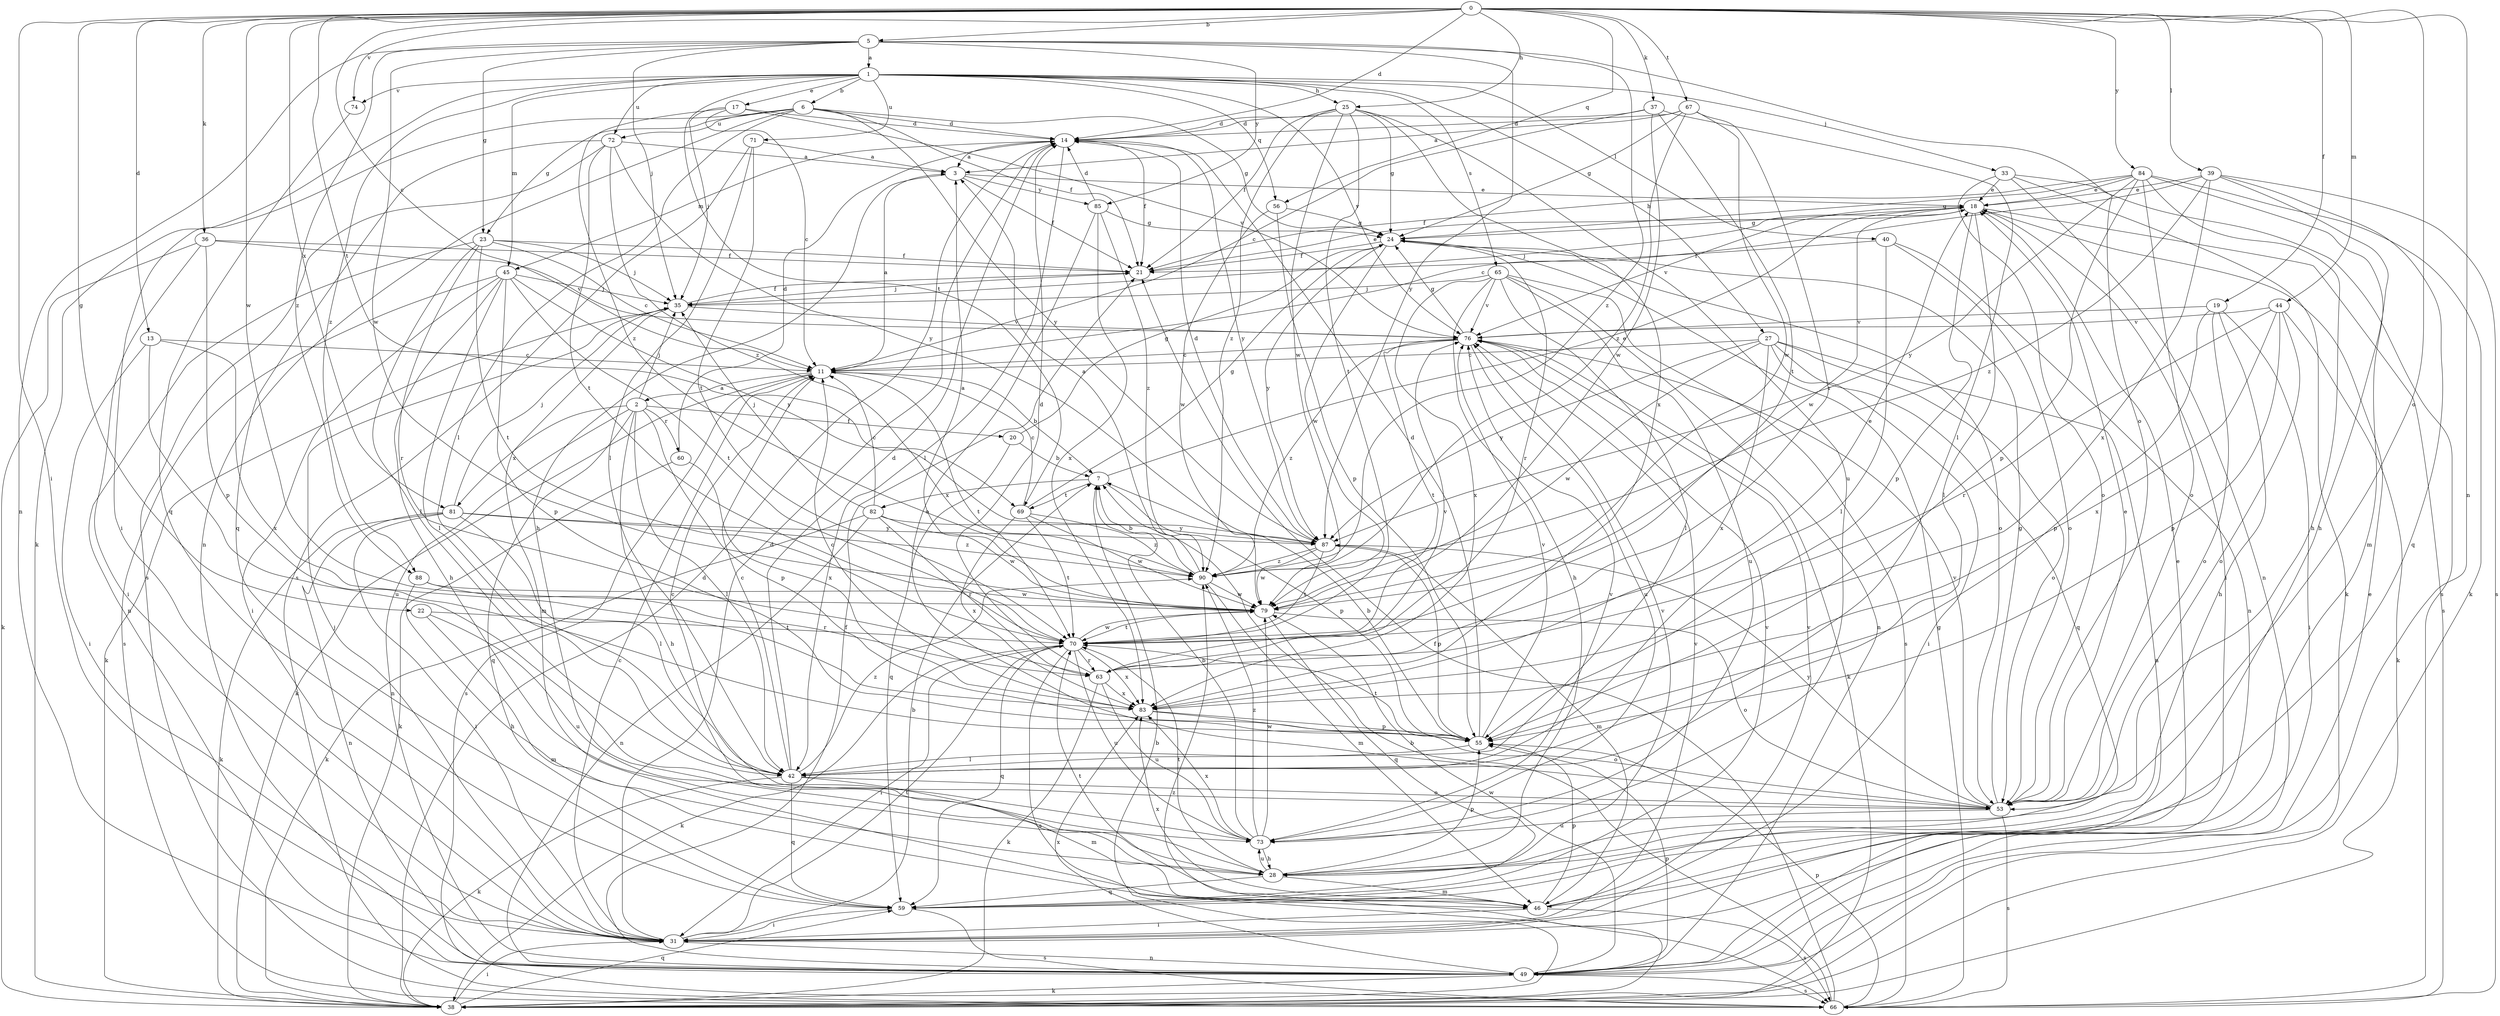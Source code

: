 strict digraph  {
0;
1;
2;
3;
5;
6;
7;
11;
13;
14;
17;
18;
19;
20;
21;
22;
23;
24;
25;
27;
28;
31;
33;
35;
36;
37;
38;
39;
40;
42;
44;
45;
46;
49;
53;
55;
56;
59;
60;
63;
65;
66;
67;
69;
70;
71;
72;
73;
74;
76;
79;
81;
82;
83;
84;
85;
87;
88;
90;
0 -> 5  [label=b];
0 -> 11  [label=c];
0 -> 13  [label=d];
0 -> 14  [label=d];
0 -> 19  [label=f];
0 -> 22  [label=g];
0 -> 25  [label=h];
0 -> 31  [label=i];
0 -> 36  [label=k];
0 -> 37  [label=k];
0 -> 39  [label=l];
0 -> 44  [label=m];
0 -> 49  [label=n];
0 -> 53  [label=o];
0 -> 56  [label=q];
0 -> 67  [label=t];
0 -> 69  [label=t];
0 -> 74  [label=v];
0 -> 79  [label=w];
0 -> 81  [label=x];
0 -> 84  [label=y];
1 -> 6  [label=b];
1 -> 17  [label=e];
1 -> 25  [label=h];
1 -> 27  [label=h];
1 -> 33  [label=j];
1 -> 38  [label=k];
1 -> 40  [label=l];
1 -> 45  [label=m];
1 -> 56  [label=q];
1 -> 65  [label=s];
1 -> 69  [label=t];
1 -> 71  [label=u];
1 -> 72  [label=u];
1 -> 74  [label=v];
1 -> 76  [label=v];
1 -> 88  [label=z];
2 -> 20  [label=f];
2 -> 28  [label=h];
2 -> 35  [label=j];
2 -> 42  [label=l];
2 -> 49  [label=n];
2 -> 55  [label=p];
2 -> 59  [label=q];
2 -> 60  [label=r];
2 -> 81  [label=x];
3 -> 18  [label=e];
3 -> 21  [label=f];
3 -> 28  [label=h];
3 -> 85  [label=y];
5 -> 1  [label=a];
5 -> 23  [label=g];
5 -> 35  [label=j];
5 -> 49  [label=n];
5 -> 53  [label=o];
5 -> 79  [label=w];
5 -> 85  [label=y];
5 -> 87  [label=y];
5 -> 88  [label=z];
5 -> 90  [label=z];
6 -> 14  [label=d];
6 -> 21  [label=f];
6 -> 23  [label=g];
6 -> 24  [label=g];
6 -> 31  [label=i];
6 -> 42  [label=l];
6 -> 49  [label=n];
6 -> 72  [label=u];
6 -> 87  [label=y];
7 -> 18  [label=e];
7 -> 55  [label=p];
7 -> 69  [label=t];
7 -> 82  [label=x];
11 -> 2  [label=a];
11 -> 3  [label=a];
11 -> 7  [label=b];
11 -> 38  [label=k];
11 -> 66  [label=s];
11 -> 70  [label=t];
13 -> 11  [label=c];
13 -> 31  [label=i];
13 -> 73  [label=u];
13 -> 83  [label=x];
14 -> 3  [label=a];
14 -> 21  [label=f];
14 -> 42  [label=l];
14 -> 45  [label=m];
14 -> 87  [label=y];
17 -> 11  [label=c];
17 -> 14  [label=d];
17 -> 35  [label=j];
17 -> 76  [label=v];
17 -> 90  [label=z];
18 -> 24  [label=g];
18 -> 31  [label=i];
18 -> 35  [label=j];
18 -> 42  [label=l];
18 -> 55  [label=p];
18 -> 66  [label=s];
18 -> 76  [label=v];
18 -> 79  [label=w];
19 -> 28  [label=h];
19 -> 31  [label=i];
19 -> 53  [label=o];
19 -> 55  [label=p];
19 -> 76  [label=v];
20 -> 7  [label=b];
20 -> 24  [label=g];
20 -> 59  [label=q];
21 -> 18  [label=e];
21 -> 35  [label=j];
22 -> 46  [label=m];
22 -> 70  [label=t];
22 -> 73  [label=u];
23 -> 11  [label=c];
23 -> 21  [label=f];
23 -> 35  [label=j];
23 -> 42  [label=l];
23 -> 49  [label=n];
23 -> 63  [label=r];
23 -> 70  [label=t];
24 -> 21  [label=f];
24 -> 53  [label=o];
24 -> 63  [label=r];
24 -> 79  [label=w];
24 -> 87  [label=y];
25 -> 14  [label=d];
25 -> 21  [label=f];
25 -> 24  [label=g];
25 -> 70  [label=t];
25 -> 73  [label=u];
25 -> 79  [label=w];
25 -> 83  [label=x];
25 -> 90  [label=z];
27 -> 11  [label=c];
27 -> 31  [label=i];
27 -> 49  [label=n];
27 -> 53  [label=o];
27 -> 59  [label=q];
27 -> 79  [label=w];
27 -> 83  [label=x];
27 -> 87  [label=y];
28 -> 46  [label=m];
28 -> 55  [label=p];
28 -> 59  [label=q];
28 -> 70  [label=t];
28 -> 73  [label=u];
28 -> 76  [label=v];
31 -> 7  [label=b];
31 -> 11  [label=c];
31 -> 14  [label=d];
31 -> 35  [label=j];
31 -> 49  [label=n];
31 -> 70  [label=t];
31 -> 76  [label=v];
33 -> 18  [label=e];
33 -> 38  [label=k];
33 -> 49  [label=n];
33 -> 53  [label=o];
33 -> 66  [label=s];
35 -> 21  [label=f];
35 -> 38  [label=k];
35 -> 46  [label=m];
35 -> 76  [label=v];
36 -> 21  [label=f];
36 -> 31  [label=i];
36 -> 38  [label=k];
36 -> 55  [label=p];
36 -> 76  [label=v];
37 -> 11  [label=c];
37 -> 14  [label=d];
37 -> 42  [label=l];
37 -> 70  [label=t];
37 -> 79  [label=w];
38 -> 7  [label=b];
38 -> 14  [label=d];
38 -> 31  [label=i];
38 -> 59  [label=q];
38 -> 90  [label=z];
39 -> 11  [label=c];
39 -> 18  [label=e];
39 -> 28  [label=h];
39 -> 59  [label=q];
39 -> 66  [label=s];
39 -> 83  [label=x];
39 -> 90  [label=z];
40 -> 21  [label=f];
40 -> 42  [label=l];
40 -> 49  [label=n];
40 -> 53  [label=o];
42 -> 11  [label=c];
42 -> 14  [label=d];
42 -> 38  [label=k];
42 -> 46  [label=m];
42 -> 53  [label=o];
42 -> 59  [label=q];
42 -> 90  [label=z];
44 -> 38  [label=k];
44 -> 53  [label=o];
44 -> 55  [label=p];
44 -> 63  [label=r];
44 -> 76  [label=v];
44 -> 83  [label=x];
45 -> 28  [label=h];
45 -> 31  [label=i];
45 -> 35  [label=j];
45 -> 42  [label=l];
45 -> 55  [label=p];
45 -> 66  [label=s];
45 -> 70  [label=t];
45 -> 87  [label=y];
46 -> 18  [label=e];
46 -> 31  [label=i];
46 -> 55  [label=p];
46 -> 66  [label=s];
46 -> 70  [label=t];
46 -> 76  [label=v];
46 -> 83  [label=x];
49 -> 18  [label=e];
49 -> 21  [label=f];
49 -> 38  [label=k];
49 -> 55  [label=p];
49 -> 66  [label=s];
49 -> 79  [label=w];
49 -> 83  [label=x];
53 -> 11  [label=c];
53 -> 18  [label=e];
53 -> 24  [label=g];
53 -> 66  [label=s];
53 -> 73  [label=u];
53 -> 76  [label=v];
53 -> 87  [label=y];
55 -> 7  [label=b];
55 -> 14  [label=d];
55 -> 42  [label=l];
55 -> 70  [label=t];
55 -> 76  [label=v];
56 -> 24  [label=g];
56 -> 55  [label=p];
56 -> 79  [label=w];
59 -> 31  [label=i];
59 -> 66  [label=s];
59 -> 76  [label=v];
60 -> 14  [label=d];
60 -> 38  [label=k];
60 -> 83  [label=x];
63 -> 14  [label=d];
63 -> 38  [label=k];
63 -> 73  [label=u];
63 -> 76  [label=v];
63 -> 83  [label=x];
65 -> 28  [label=h];
65 -> 35  [label=j];
65 -> 42  [label=l];
65 -> 49  [label=n];
65 -> 66  [label=s];
65 -> 73  [label=u];
65 -> 76  [label=v];
65 -> 83  [label=x];
66 -> 7  [label=b];
66 -> 21  [label=f];
66 -> 24  [label=g];
66 -> 55  [label=p];
67 -> 3  [label=a];
67 -> 14  [label=d];
67 -> 24  [label=g];
67 -> 63  [label=r];
67 -> 79  [label=w];
67 -> 90  [label=z];
69 -> 11  [label=c];
69 -> 24  [label=g];
69 -> 70  [label=t];
69 -> 79  [label=w];
69 -> 83  [label=x];
69 -> 90  [label=z];
70 -> 18  [label=e];
70 -> 31  [label=i];
70 -> 38  [label=k];
70 -> 59  [label=q];
70 -> 63  [label=r];
70 -> 66  [label=s];
70 -> 73  [label=u];
70 -> 79  [label=w];
70 -> 83  [label=x];
71 -> 3  [label=a];
71 -> 42  [label=l];
71 -> 66  [label=s];
71 -> 70  [label=t];
72 -> 3  [label=a];
72 -> 59  [label=q];
72 -> 66  [label=s];
72 -> 70  [label=t];
72 -> 87  [label=y];
72 -> 90  [label=z];
73 -> 7  [label=b];
73 -> 28  [label=h];
73 -> 76  [label=v];
73 -> 79  [label=w];
73 -> 83  [label=x];
73 -> 90  [label=z];
74 -> 59  [label=q];
76 -> 11  [label=c];
76 -> 24  [label=g];
76 -> 38  [label=k];
76 -> 70  [label=t];
76 -> 73  [label=u];
76 -> 90  [label=z];
79 -> 3  [label=a];
79 -> 53  [label=o];
79 -> 59  [label=q];
79 -> 70  [label=t];
81 -> 31  [label=i];
81 -> 35  [label=j];
81 -> 38  [label=k];
81 -> 42  [label=l];
81 -> 49  [label=n];
81 -> 87  [label=y];
81 -> 90  [label=z];
82 -> 11  [label=c];
82 -> 35  [label=j];
82 -> 38  [label=k];
82 -> 49  [label=n];
82 -> 63  [label=r];
82 -> 79  [label=w];
82 -> 87  [label=y];
83 -> 11  [label=c];
83 -> 53  [label=o];
83 -> 55  [label=p];
84 -> 18  [label=e];
84 -> 21  [label=f];
84 -> 24  [label=g];
84 -> 28  [label=h];
84 -> 38  [label=k];
84 -> 46  [label=m];
84 -> 53  [label=o];
84 -> 55  [label=p];
84 -> 87  [label=y];
85 -> 14  [label=d];
85 -> 24  [label=g];
85 -> 53  [label=o];
85 -> 83  [label=x];
85 -> 90  [label=z];
87 -> 14  [label=d];
87 -> 46  [label=m];
87 -> 55  [label=p];
87 -> 70  [label=t];
87 -> 79  [label=w];
87 -> 90  [label=z];
88 -> 28  [label=h];
88 -> 63  [label=r];
88 -> 79  [label=w];
90 -> 3  [label=a];
90 -> 7  [label=b];
90 -> 46  [label=m];
90 -> 79  [label=w];
}

